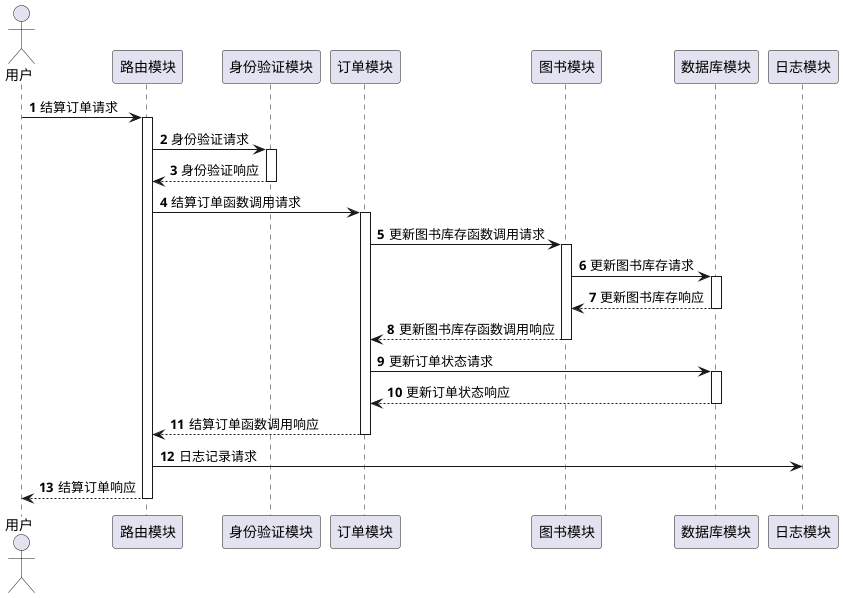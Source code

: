 @startuml
'https://plantuml.com/sequence-diagram

autonumber

autonumber

actor 用户 as general
participant 路由模块 as router
participant 身份验证模块 as validate
participant 订单模块 as order
participant 图书模块 as book
participant 数据库模块 as database
participant 日志模块 as log

general -> router++ : 结算订单请求
router -> validate ++: 身份验证请求
validate --> router --: 身份验证响应
router -> order ++: 结算订单函数调用请求
order -> book ++: 更新图书库存函数调用请求
book -> database ++: 更新图书库存请求
database --> book --: 更新图书库存响应
book --> order --: 更新图书库存函数调用响应
order -> database ++: 更新订单状态请求
database --> order --: 更新订单状态响应
order --> router --:结算订单函数调用响应


router -> log: 日志记录请求
router --> general-- : 结算订单响应
@enduml